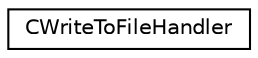 digraph "Graphical Class Hierarchy"
{
  edge [fontname="Helvetica",fontsize="10",labelfontname="Helvetica",labelfontsize="10"];
  node [fontname="Helvetica",fontsize="10",shape=record];
  rankdir="LR";
  Node0 [label="CWriteToFileHandler",height=0.2,width=0.4,color="black", fillcolor="white", style="filled",URL="$classCWriteToFileHandler.html",tooltip="Handler used for output operations. We want to save harvested data into some file. All data are saved in json format using json object from external library: https://github.com/nlohmann/json. "];
}
